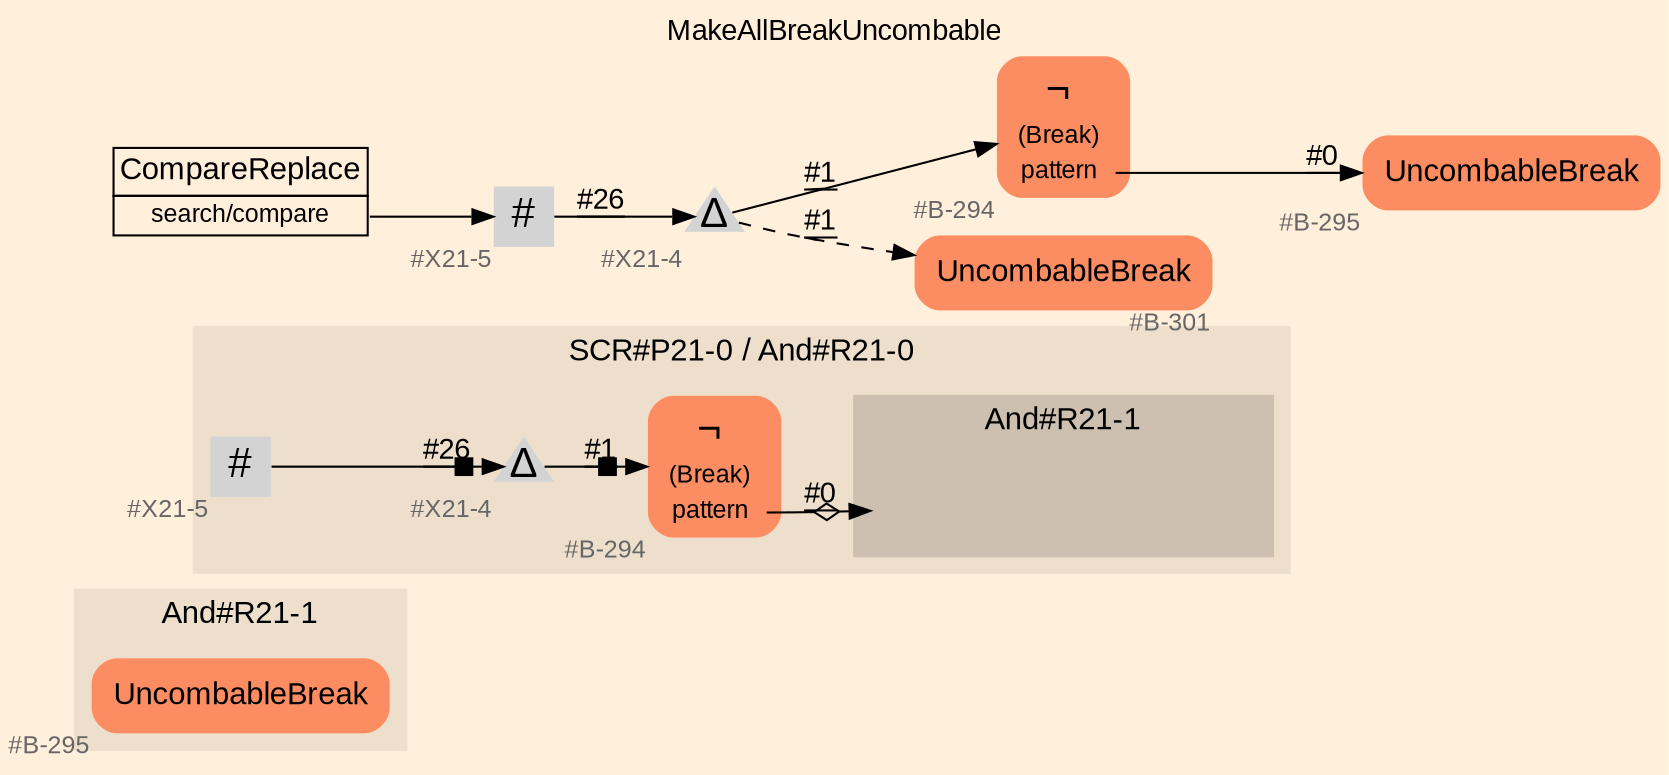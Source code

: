 digraph "MakeAllBreakUncombable" {
label = "MakeAllBreakUncombable"
labelloc = t
graph [
    rankdir = "LR"
    ranksep = 0.3
    bgcolor = antiquewhite1
    color = black
    fontcolor = black
    fontname = "Arial"
];
node [
    fontname = "Arial"
];
edge [
    fontname = "Arial"
];

// -------------------- figure And#R21-1 --------------------
// -------- region And#R21-1 ----------
subgraph "clusterAnd#R21-1" {
    label = "And#R21-1"
    style = "filled"
    color = antiquewhite2
    fontsize = "15"
    // -------- block And#R21-1/#B-295 ----------
    "And#R21-1/#B-295" [
        fillcolor = "/set28/2"
        xlabel = "#B-295"
        fontsize = "12"
        fontcolor = grey40
        shape = "plaintext"
        label = <<TABLE BORDER="0" CELLBORDER="0" CELLSPACING="0">
         <TR><TD><FONT COLOR="black" POINT-SIZE="15">UncombableBreak</FONT></TD></TR>
        </TABLE>>
        style = "rounded,filled"
    ];
    
}


// -------------------- figure And#R21-0 --------------------
// -------- region And#R21-0 ----------
subgraph "clusterAnd#R21-0" {
    label = "SCR#P21-0 / And#R21-0"
    style = "filled"
    color = antiquewhite2
    fontsize = "15"
    // -------- block And#R21-0/#X21-5 ----------
    "And#R21-0/#X21-5" [
        xlabel = "#X21-5"
        fontsize = "12"
        fontcolor = grey40
        shape = "square"
        label = <<FONT COLOR="black" POINT-SIZE="20">#</FONT>>
        style = "filled"
        penwidth = 0.0
        fixedsize = true
        width = 0.4
        height = 0.4
    ];
    
    // -------- block And#R21-0/#B-294 ----------
    "And#R21-0/#B-294" [
        fillcolor = "/set28/2"
        xlabel = "#B-294"
        fontsize = "12"
        fontcolor = grey40
        shape = "plaintext"
        label = <<TABLE BORDER="0" CELLBORDER="0" CELLSPACING="0">
         <TR><TD><FONT COLOR="black" POINT-SIZE="20">¬</FONT></TD></TR>
         <TR><TD><FONT COLOR="black" POINT-SIZE="12">(Break)</FONT></TD><TD PORT="port0"></TD></TR>
         <TR><TD><FONT COLOR="black" POINT-SIZE="12">pattern</FONT></TD><TD PORT="port1"></TD></TR>
        </TABLE>>
        style = "rounded,filled"
    ];
    
    // -------- block And#R21-0/#X21-4 ----------
    "And#R21-0/#X21-4" [
        xlabel = "#X21-4"
        fontsize = "12"
        fontcolor = grey40
        shape = "triangle"
        label = <<FONT COLOR="black" POINT-SIZE="20">Δ</FONT>>
        style = "filled"
        penwidth = 0.0
        fixedsize = true
        width = 0.4
        height = 0.4
    ];
    
    // -------- region And#R21-0/And#R21-1 ----------
    subgraph "clusterAnd#R21-0/And#R21-1" {
        label = "And#R21-1"
        style = "filled"
        color = antiquewhite3
        fontsize = "15"
        // -------- block And#R21-0/And#R21-1/#B-295 ----------
        "And#R21-0/And#R21-1/#B-295" [
            fillcolor = "/set28/2"
            xlabel = "#B-295"
            fontsize = "12"
            fontcolor = grey40
            shape = "none"
            style = "invisible"
        ];
        
    }
    
}

"And#R21-0/#X21-5" -> "And#R21-0/#X21-4" [
    arrowhead="normalnonebox"
    label = "#26"
    decorate = true
    color = black
    fontcolor = black
];

"And#R21-0/#B-294":port1 -> "And#R21-0/And#R21-1/#B-295" [
    arrowhead="normalnoneodiamond"
    label = "#0"
    decorate = true
    color = black
    fontcolor = black
];

"And#R21-0/#X21-4" -> "And#R21-0/#B-294" [
    arrowhead="normalnonebox"
    label = "#1"
    decorate = true
    color = black
    fontcolor = black
];


// -------------------- transformation figure --------------------
// -------- block CR#X21-6 ----------
"CR#X21-6" [
    fillcolor = antiquewhite1
    fontsize = "12"
    fontcolor = grey40
    shape = "plaintext"
    label = <<TABLE BORDER="0" CELLBORDER="1" CELLSPACING="0">
     <TR><TD><FONT COLOR="black" POINT-SIZE="15">CompareReplace</FONT></TD></TR>
     <TR><TD PORT="port0"><FONT COLOR="black" POINT-SIZE="12">search/compare</FONT></TD></TR>
    </TABLE>>
    style = "filled"
    color = black
];

// -------- block #X21-5 ----------
"#X21-5" [
    xlabel = "#X21-5"
    fontsize = "12"
    fontcolor = grey40
    shape = "square"
    label = <<FONT COLOR="black" POINT-SIZE="20">#</FONT>>
    style = "filled"
    penwidth = 0.0
    fixedsize = true
    width = 0.4
    height = 0.4
];

// -------- block #X21-4 ----------
"#X21-4" [
    xlabel = "#X21-4"
    fontsize = "12"
    fontcolor = grey40
    shape = "triangle"
    label = <<FONT COLOR="black" POINT-SIZE="20">Δ</FONT>>
    style = "filled"
    penwidth = 0.0
    fixedsize = true
    width = 0.4
    height = 0.4
];

// -------- block #B-294 ----------
"#B-294" [
    fillcolor = "/set28/2"
    xlabel = "#B-294"
    fontsize = "12"
    fontcolor = grey40
    shape = "plaintext"
    label = <<TABLE BORDER="0" CELLBORDER="0" CELLSPACING="0">
     <TR><TD><FONT COLOR="black" POINT-SIZE="20">¬</FONT></TD></TR>
     <TR><TD><FONT COLOR="black" POINT-SIZE="12">(Break)</FONT></TD><TD PORT="port0"></TD></TR>
     <TR><TD><FONT COLOR="black" POINT-SIZE="12">pattern</FONT></TD><TD PORT="port1"></TD></TR>
    </TABLE>>
    style = "rounded,filled"
];

// -------- block #B-295 ----------
"#B-295" [
    fillcolor = "/set28/2"
    xlabel = "#B-295"
    fontsize = "12"
    fontcolor = grey40
    shape = "plaintext"
    label = <<TABLE BORDER="0" CELLBORDER="0" CELLSPACING="0">
     <TR><TD><FONT COLOR="black" POINT-SIZE="15">UncombableBreak</FONT></TD></TR>
    </TABLE>>
    style = "rounded,filled"
];

// -------- block #B-301 ----------
"#B-301" [
    fillcolor = "/set28/2"
    xlabel = "#B-301"
    fontsize = "12"
    fontcolor = grey40
    shape = "plaintext"
    label = <<TABLE BORDER="0" CELLBORDER="0" CELLSPACING="0">
     <TR><TD><FONT COLOR="black" POINT-SIZE="15">UncombableBreak</FONT></TD></TR>
    </TABLE>>
    style = "rounded,filled"
];

"CR#X21-6":port0 -> "#X21-5" [
    label = ""
    decorate = true
    color = black
    fontcolor = black
];

"#X21-5" -> "#X21-4" [
    label = "#26"
    decorate = true
    color = black
    fontcolor = black
];

"#X21-4" -> "#B-294" [
    label = "#1"
    decorate = true
    color = black
    fontcolor = black
];

"#X21-4" -> "#B-301" [
    style="dashed"
    label = "#1"
    decorate = true
    color = black
    fontcolor = black
];

"#B-294":port1 -> "#B-295" [
    label = "#0"
    decorate = true
    color = black
    fontcolor = black
];


}
